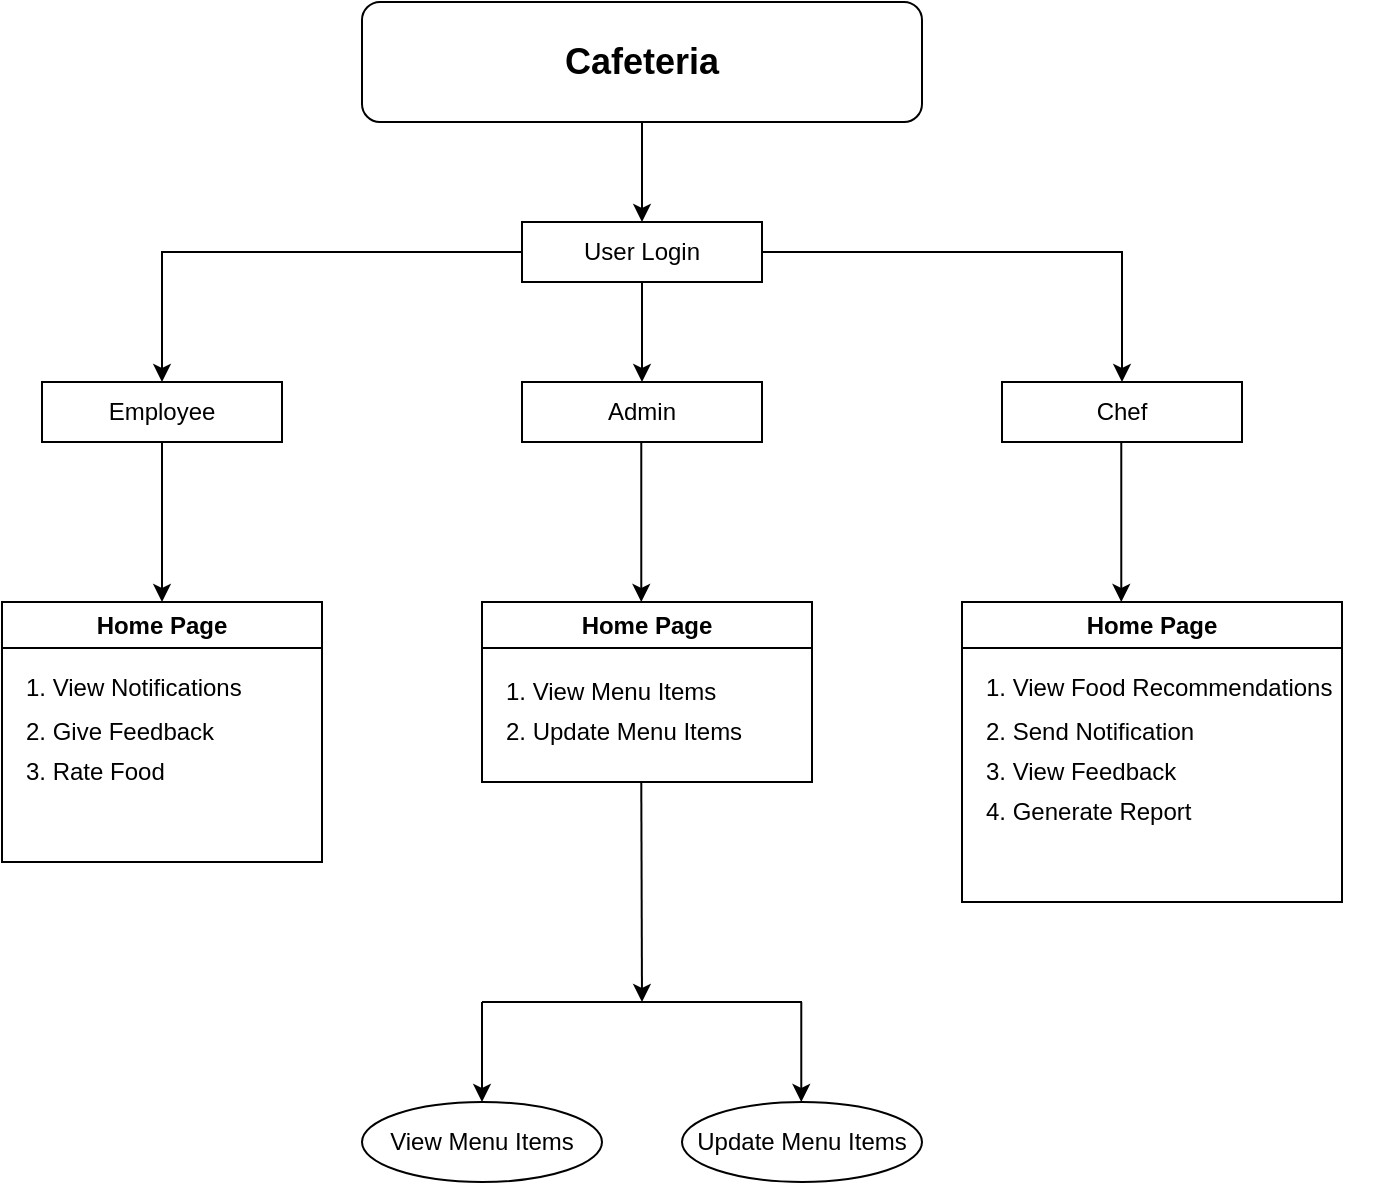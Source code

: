 <mxfile version="24.4.13" type="onedrive">
  <diagram name="Page-1" id="uiiHmECnrSg3yZi2392r">
    <mxGraphModel dx="1453" dy="732" grid="1" gridSize="10" guides="1" tooltips="1" connect="1" arrows="1" fold="1" page="1" pageScale="1" pageWidth="850" pageHeight="1100" math="0" shadow="0">
      <root>
        <mxCell id="0" />
        <mxCell id="1" parent="0" />
        <mxCell id="mZpz6Qjr3h4GK6ODlLrM-1" value="&lt;span style=&quot;font-size: 18px;&quot;&gt;&lt;b&gt;Cafeteria&lt;/b&gt;&lt;/span&gt;" style="rounded=1;whiteSpace=wrap;html=1;" vertex="1" parent="1">
          <mxGeometry x="280" y="50" width="280" height="60" as="geometry" />
        </mxCell>
        <mxCell id="mZpz6Qjr3h4GK6ODlLrM-2" value="User Login" style="rounded=0;whiteSpace=wrap;html=1;" vertex="1" parent="1">
          <mxGeometry x="360" y="160" width="120" height="30" as="geometry" />
        </mxCell>
        <mxCell id="mZpz6Qjr3h4GK6ODlLrM-3" value="Employee" style="rounded=0;whiteSpace=wrap;html=1;" vertex="1" parent="1">
          <mxGeometry x="120" y="240" width="120" height="30" as="geometry" />
        </mxCell>
        <mxCell id="mZpz6Qjr3h4GK6ODlLrM-4" value="Admin" style="rounded=0;whiteSpace=wrap;html=1;" vertex="1" parent="1">
          <mxGeometry x="360" y="240" width="120" height="30" as="geometry" />
        </mxCell>
        <mxCell id="mZpz6Qjr3h4GK6ODlLrM-5" value="Chef" style="rounded=0;whiteSpace=wrap;html=1;" vertex="1" parent="1">
          <mxGeometry x="600" y="240" width="120" height="30" as="geometry" />
        </mxCell>
        <mxCell id="mZpz6Qjr3h4GK6ODlLrM-6" value="Home Page" style="swimlane;whiteSpace=wrap;html=1;" vertex="1" parent="1">
          <mxGeometry x="100" y="350" width="160" height="130" as="geometry" />
        </mxCell>
        <mxCell id="mZpz6Qjr3h4GK6ODlLrM-9" value="1. View Notifications" style="text;html=1;align=left;verticalAlign=middle;resizable=0;points=[];autosize=1;strokeColor=none;fillColor=none;" vertex="1" parent="mZpz6Qjr3h4GK6ODlLrM-6">
          <mxGeometry x="10" y="28" width="130" height="30" as="geometry" />
        </mxCell>
        <mxCell id="mZpz6Qjr3h4GK6ODlLrM-12" value="2. Give Feedback" style="text;html=1;align=left;verticalAlign=middle;resizable=0;points=[];autosize=1;strokeColor=none;fillColor=none;" vertex="1" parent="mZpz6Qjr3h4GK6ODlLrM-6">
          <mxGeometry x="10" y="50" width="120" height="30" as="geometry" />
        </mxCell>
        <mxCell id="mZpz6Qjr3h4GK6ODlLrM-13" value="3. Rate Food" style="text;html=1;align=left;verticalAlign=middle;resizable=0;points=[];autosize=1;strokeColor=none;fillColor=none;" vertex="1" parent="mZpz6Qjr3h4GK6ODlLrM-6">
          <mxGeometry x="10" y="70" width="90" height="30" as="geometry" />
        </mxCell>
        <mxCell id="mZpz6Qjr3h4GK6ODlLrM-7" value="Home Page" style="swimlane;whiteSpace=wrap;html=1;startSize=23;" vertex="1" parent="1">
          <mxGeometry x="580" y="350" width="190" height="150" as="geometry" />
        </mxCell>
        <mxCell id="mZpz6Qjr3h4GK6ODlLrM-11" value="&lt;div style=&quot;&quot;&gt;&lt;span style=&quot;background-color: initial;&quot;&gt;1. View Food&amp;nbsp;&lt;/span&gt;&lt;span style=&quot;background-color: initial;&quot;&gt;Recommendations&lt;/span&gt;&lt;/div&gt;" style="text;html=1;align=left;verticalAlign=middle;resizable=0;points=[];autosize=1;strokeColor=none;fillColor=none;" vertex="1" parent="mZpz6Qjr3h4GK6ODlLrM-7">
          <mxGeometry x="10" y="28" width="200" height="30" as="geometry" />
        </mxCell>
        <mxCell id="mZpz6Qjr3h4GK6ODlLrM-17" value="2. Send Notification" style="text;html=1;align=left;verticalAlign=middle;resizable=0;points=[];autosize=1;strokeColor=none;fillColor=none;" vertex="1" parent="mZpz6Qjr3h4GK6ODlLrM-7">
          <mxGeometry x="10" y="50" width="130" height="30" as="geometry" />
        </mxCell>
        <mxCell id="mZpz6Qjr3h4GK6ODlLrM-18" value="3. View Feedback" style="text;html=1;align=left;verticalAlign=middle;resizable=0;points=[];autosize=1;strokeColor=none;fillColor=none;" vertex="1" parent="mZpz6Qjr3h4GK6ODlLrM-7">
          <mxGeometry x="10" y="70" width="120" height="30" as="geometry" />
        </mxCell>
        <mxCell id="mZpz6Qjr3h4GK6ODlLrM-19" value="4. Generate Report" style="text;html=1;align=left;verticalAlign=middle;resizable=0;points=[];autosize=1;strokeColor=none;fillColor=none;" vertex="1" parent="mZpz6Qjr3h4GK6ODlLrM-7">
          <mxGeometry x="10" y="90" width="130" height="30" as="geometry" />
        </mxCell>
        <mxCell id="mZpz6Qjr3h4GK6ODlLrM-8" value="Home Page" style="swimlane;whiteSpace=wrap;html=1;" vertex="1" parent="1">
          <mxGeometry x="340" y="350" width="165" height="90" as="geometry" />
        </mxCell>
        <mxCell id="mZpz6Qjr3h4GK6ODlLrM-10" value="1. View Menu Items" style="text;html=1;align=left;verticalAlign=middle;resizable=0;points=[];autosize=1;strokeColor=none;fillColor=none;" vertex="1" parent="mZpz6Qjr3h4GK6ODlLrM-8">
          <mxGeometry x="10" y="30" width="130" height="30" as="geometry" />
        </mxCell>
        <mxCell id="mZpz6Qjr3h4GK6ODlLrM-15" value="2. Update Menu Items" style="text;html=1;align=left;verticalAlign=middle;resizable=0;points=[];autosize=1;strokeColor=none;fillColor=none;" vertex="1" parent="mZpz6Qjr3h4GK6ODlLrM-8">
          <mxGeometry x="10" y="50" width="140" height="30" as="geometry" />
        </mxCell>
        <mxCell id="mZpz6Qjr3h4GK6ODlLrM-20" value="" style="endArrow=classic;html=1;rounded=0;entryX=0.5;entryY=0;entryDx=0;entryDy=0;" edge="1" parent="1" target="mZpz6Qjr3h4GK6ODlLrM-2">
          <mxGeometry width="50" height="50" relative="1" as="geometry">
            <mxPoint x="420" y="110" as="sourcePoint" />
            <mxPoint x="470" y="60" as="targetPoint" />
          </mxGeometry>
        </mxCell>
        <mxCell id="mZpz6Qjr3h4GK6ODlLrM-21" value="" style="endArrow=classic;html=1;rounded=0;exitX=0;exitY=0.5;exitDx=0;exitDy=0;" edge="1" parent="1" source="mZpz6Qjr3h4GK6ODlLrM-2">
          <mxGeometry width="50" height="50" relative="1" as="geometry">
            <mxPoint x="130" y="290" as="sourcePoint" />
            <mxPoint x="180" y="240" as="targetPoint" />
            <Array as="points">
              <mxPoint x="180" y="175" />
            </Array>
          </mxGeometry>
        </mxCell>
        <mxCell id="mZpz6Qjr3h4GK6ODlLrM-22" value="" style="endArrow=classic;html=1;rounded=0;entryX=0.5;entryY=0;entryDx=0;entryDy=0;exitX=1;exitY=0.5;exitDx=0;exitDy=0;" edge="1" parent="1" source="mZpz6Qjr3h4GK6ODlLrM-2" target="mZpz6Qjr3h4GK6ODlLrM-5">
          <mxGeometry width="50" height="50" relative="1" as="geometry">
            <mxPoint x="480" y="170" as="sourcePoint" />
            <mxPoint x="530" y="120" as="targetPoint" />
            <Array as="points">
              <mxPoint x="660" y="175" />
            </Array>
          </mxGeometry>
        </mxCell>
        <mxCell id="mZpz6Qjr3h4GK6ODlLrM-23" value="" style="endArrow=classic;html=1;rounded=0;entryX=0.5;entryY=0;entryDx=0;entryDy=0;" edge="1" parent="1" target="mZpz6Qjr3h4GK6ODlLrM-4">
          <mxGeometry width="50" height="50" relative="1" as="geometry">
            <mxPoint x="420" y="190" as="sourcePoint" />
            <mxPoint x="470" y="140" as="targetPoint" />
          </mxGeometry>
        </mxCell>
        <mxCell id="mZpz6Qjr3h4GK6ODlLrM-24" value="" style="endArrow=classic;html=1;rounded=0;entryX=0.5;entryY=0;entryDx=0;entryDy=0;" edge="1" parent="1" target="mZpz6Qjr3h4GK6ODlLrM-6">
          <mxGeometry width="50" height="50" relative="1" as="geometry">
            <mxPoint x="180" y="270" as="sourcePoint" />
            <mxPoint x="230" y="220" as="targetPoint" />
          </mxGeometry>
        </mxCell>
        <mxCell id="mZpz6Qjr3h4GK6ODlLrM-25" value="" style="endArrow=classic;html=1;rounded=0;entryX=0.5;entryY=0;entryDx=0;entryDy=0;" edge="1" parent="1">
          <mxGeometry width="50" height="50" relative="1" as="geometry">
            <mxPoint x="659.64" y="270" as="sourcePoint" />
            <mxPoint x="659.64" y="350" as="targetPoint" />
          </mxGeometry>
        </mxCell>
        <mxCell id="mZpz6Qjr3h4GK6ODlLrM-26" value="" style="endArrow=classic;html=1;rounded=0;entryX=0.5;entryY=0;entryDx=0;entryDy=0;" edge="1" parent="1">
          <mxGeometry width="50" height="50" relative="1" as="geometry">
            <mxPoint x="419.64" y="270" as="sourcePoint" />
            <mxPoint x="419.64" y="350" as="targetPoint" />
          </mxGeometry>
        </mxCell>
        <mxCell id="mZpz6Qjr3h4GK6ODlLrM-28" value="" style="endArrow=classic;html=1;rounded=0;" edge="1" parent="1">
          <mxGeometry width="50" height="50" relative="1" as="geometry">
            <mxPoint x="419.64" y="440" as="sourcePoint" />
            <mxPoint x="420" y="550" as="targetPoint" />
          </mxGeometry>
        </mxCell>
        <mxCell id="mZpz6Qjr3h4GK6ODlLrM-29" value="View Menu Items" style="ellipse;whiteSpace=wrap;html=1;" vertex="1" parent="1">
          <mxGeometry x="280" y="600" width="120" height="40" as="geometry" />
        </mxCell>
        <mxCell id="mZpz6Qjr3h4GK6ODlLrM-30" value="Update Menu Items" style="ellipse;whiteSpace=wrap;html=1;" vertex="1" parent="1">
          <mxGeometry x="440" y="600" width="120" height="40" as="geometry" />
        </mxCell>
        <mxCell id="mZpz6Qjr3h4GK6ODlLrM-32" value="" style="endArrow=classic;html=1;rounded=0;" edge="1" parent="1">
          <mxGeometry width="50" height="50" relative="1" as="geometry">
            <mxPoint x="499.64" y="550" as="sourcePoint" />
            <mxPoint x="499.64" y="600" as="targetPoint" />
          </mxGeometry>
        </mxCell>
        <mxCell id="mZpz6Qjr3h4GK6ODlLrM-33" value="" style="endArrow=classic;html=1;rounded=0;entryX=0.5;entryY=0;entryDx=0;entryDy=0;" edge="1" parent="1" target="mZpz6Qjr3h4GK6ODlLrM-29">
          <mxGeometry width="50" height="50" relative="1" as="geometry">
            <mxPoint x="340" y="550" as="sourcePoint" />
            <mxPoint x="305" y="600" as="targetPoint" />
          </mxGeometry>
        </mxCell>
        <mxCell id="mZpz6Qjr3h4GK6ODlLrM-34" value="" style="endArrow=none;html=1;rounded=0;" edge="1" parent="1">
          <mxGeometry width="50" height="50" relative="1" as="geometry">
            <mxPoint x="340" y="550" as="sourcePoint" />
            <mxPoint x="500" y="550" as="targetPoint" />
          </mxGeometry>
        </mxCell>
      </root>
    </mxGraphModel>
  </diagram>
</mxfile>
